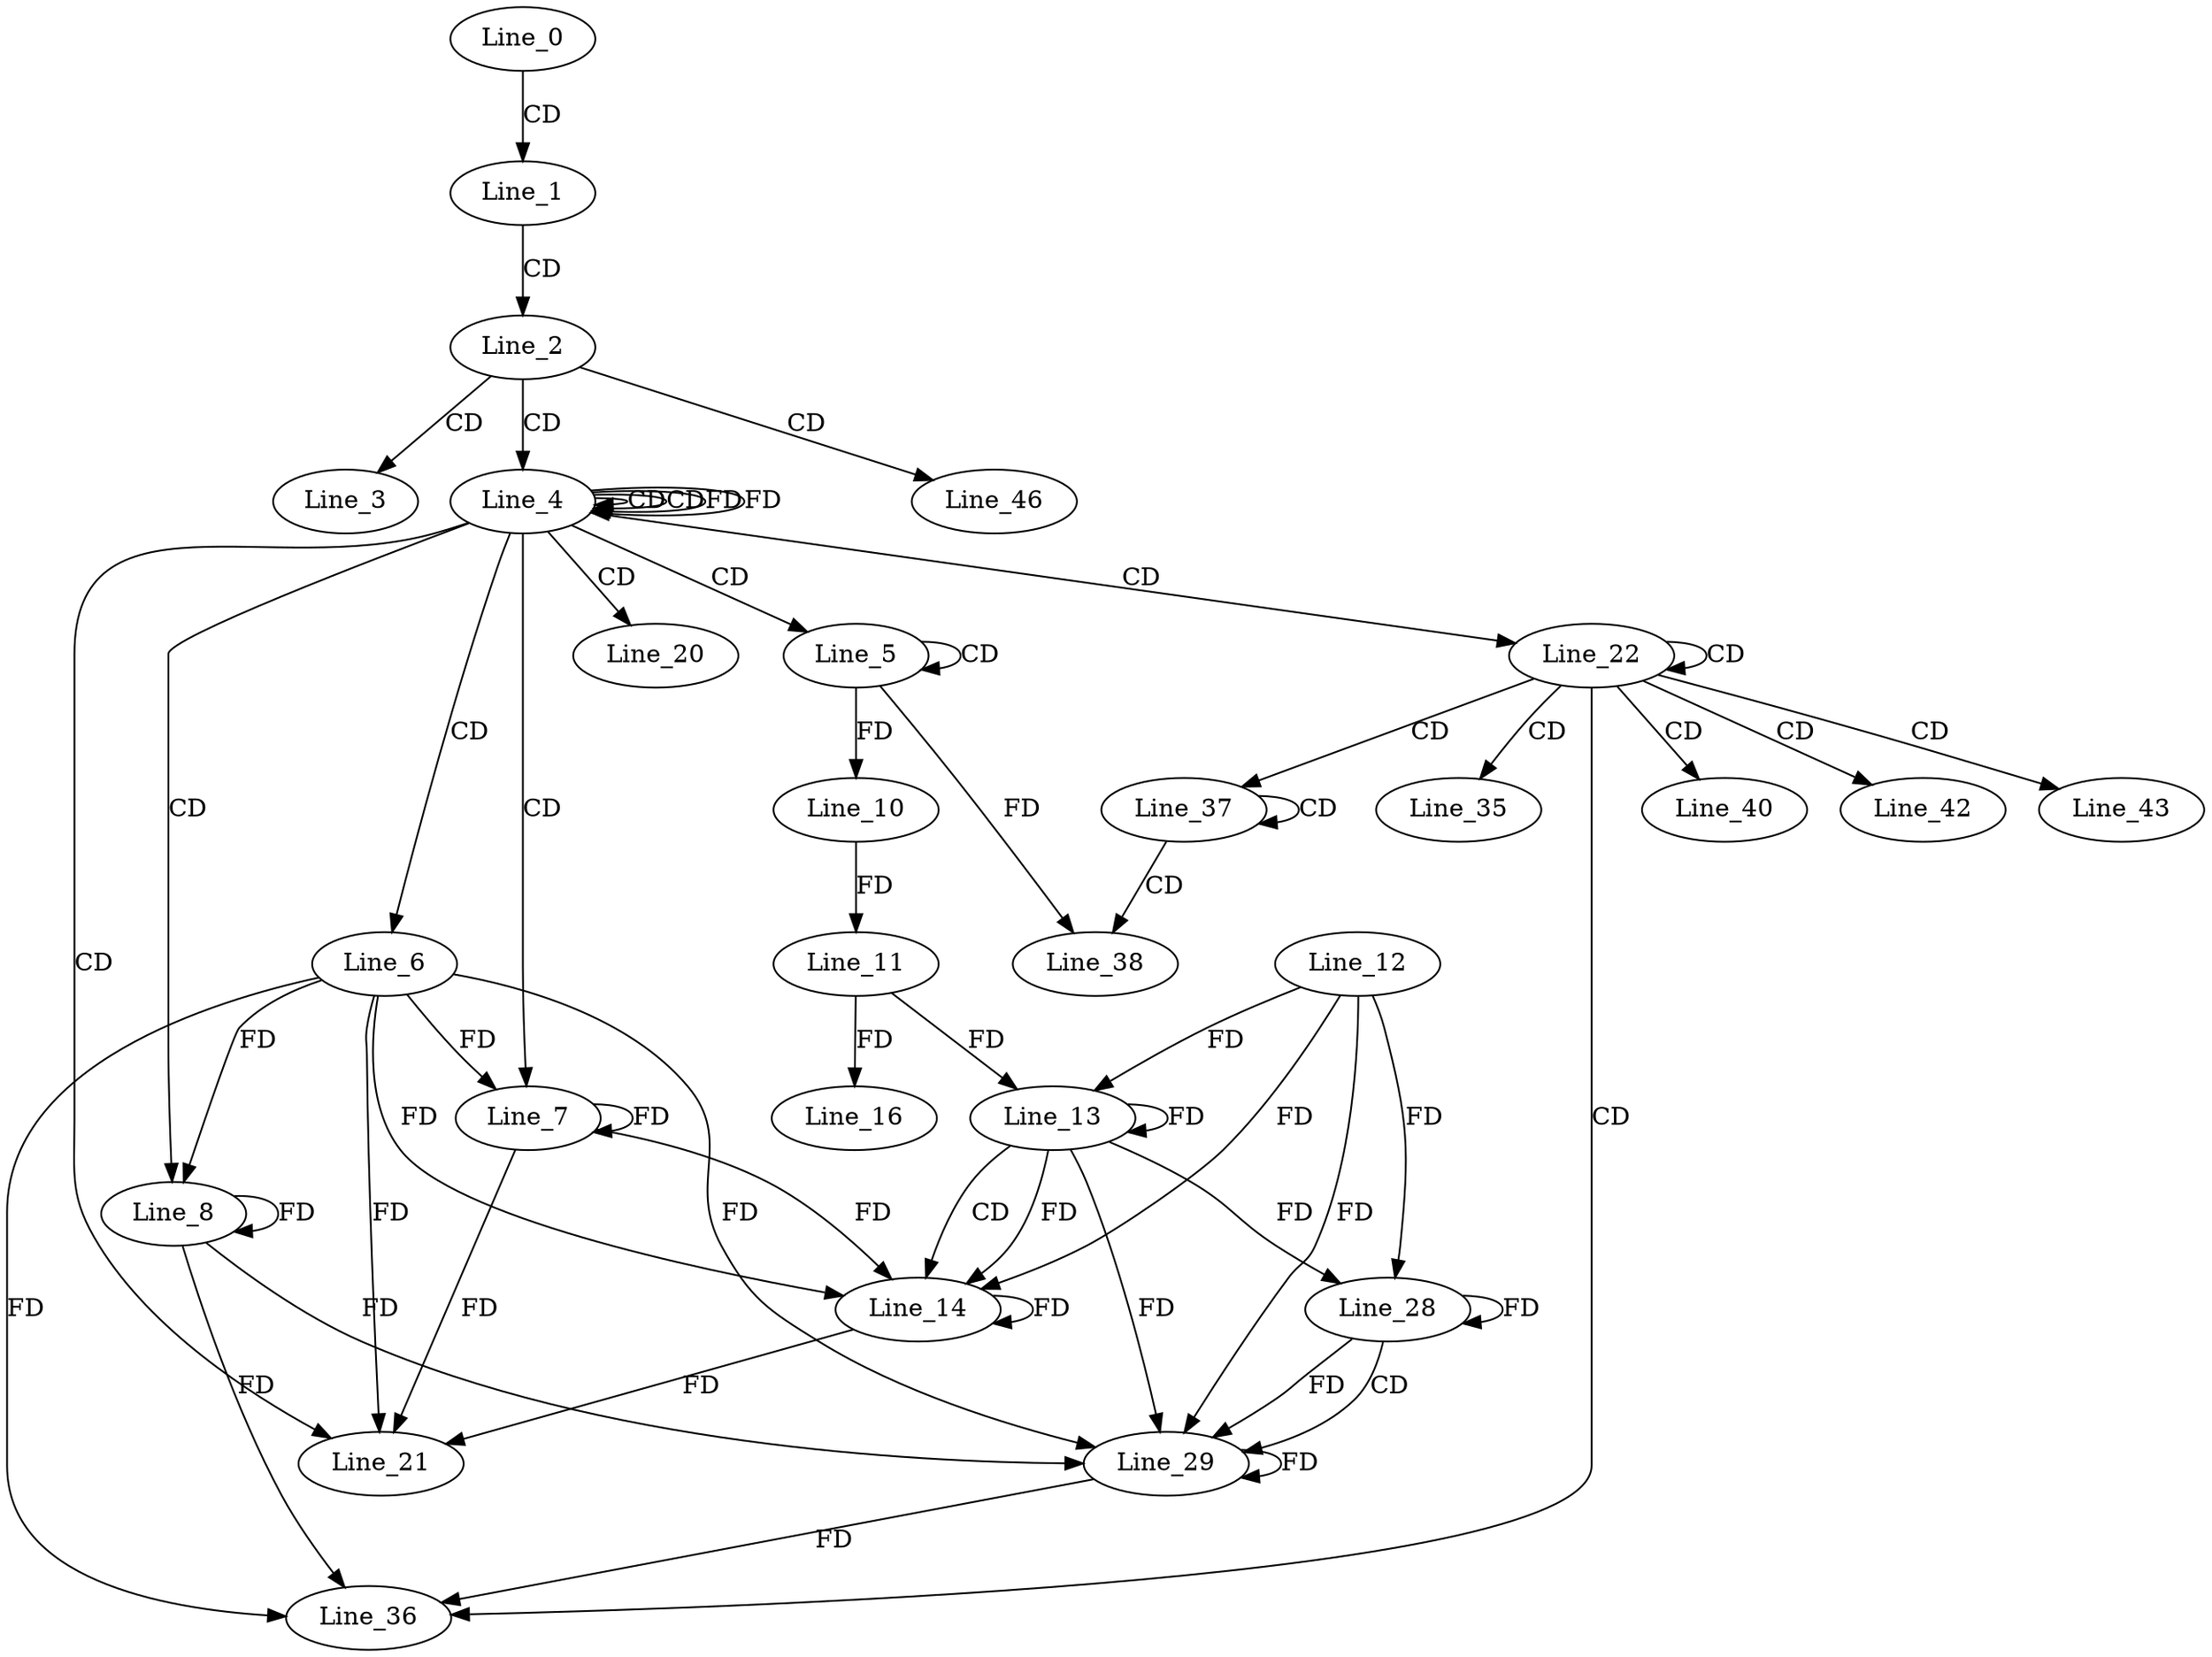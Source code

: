 digraph G {
  Line_0;
  Line_1;
  Line_2;
  Line_3;
  Line_4;
  Line_4;
  Line_4;
  Line_5;
  Line_5;
  Line_6;
  Line_7;
  Line_8;
  Line_10;
  Line_10;
  Line_11;
  Line_13;
  Line_12;
  Line_13;
  Line_11;
  Line_13;
  Line_14;
  Line_16;
  Line_20;
  Line_21;
  Line_22;
  Line_22;
  Line_28;
  Line_28;
  Line_28;
  Line_29;
  Line_35;
  Line_36;
  Line_37;
  Line_37;
  Line_38;
  Line_38;
  Line_40;
  Line_42;
  Line_43;
  Line_46;
  Line_0 -> Line_1 [ label="CD" ];
  Line_1 -> Line_2 [ label="CD" ];
  Line_2 -> Line_3 [ label="CD" ];
  Line_2 -> Line_4 [ label="CD" ];
  Line_4 -> Line_4 [ label="CD" ];
  Line_4 -> Line_4 [ label="CD" ];
  Line_4 -> Line_4 [ label="FD" ];
  Line_4 -> Line_5 [ label="CD" ];
  Line_5 -> Line_5 [ label="CD" ];
  Line_4 -> Line_6 [ label="CD" ];
  Line_4 -> Line_7 [ label="CD" ];
  Line_6 -> Line_7 [ label="FD" ];
  Line_7 -> Line_7 [ label="FD" ];
  Line_4 -> Line_8 [ label="CD" ];
  Line_6 -> Line_8 [ label="FD" ];
  Line_8 -> Line_8 [ label="FD" ];
  Line_5 -> Line_10 [ label="FD" ];
  Line_10 -> Line_11 [ label="FD" ];
  Line_13 -> Line_13 [ label="FD" ];
  Line_12 -> Line_13 [ label="FD" ];
  Line_11 -> Line_13 [ label="FD" ];
  Line_13 -> Line_14 [ label="CD" ];
  Line_14 -> Line_14 [ label="FD" ];
  Line_6 -> Line_14 [ label="FD" ];
  Line_7 -> Line_14 [ label="FD" ];
  Line_13 -> Line_14 [ label="FD" ];
  Line_12 -> Line_14 [ label="FD" ];
  Line_11 -> Line_16 [ label="FD" ];
  Line_4 -> Line_20 [ label="CD" ];
  Line_4 -> Line_21 [ label="CD" ];
  Line_14 -> Line_21 [ label="FD" ];
  Line_6 -> Line_21 [ label="FD" ];
  Line_7 -> Line_21 [ label="FD" ];
  Line_4 -> Line_22 [ label="CD" ];
  Line_22 -> Line_22 [ label="CD" ];
  Line_28 -> Line_28 [ label="FD" ];
  Line_13 -> Line_28 [ label="FD" ];
  Line_12 -> Line_28 [ label="FD" ];
  Line_28 -> Line_29 [ label="CD" ];
  Line_29 -> Line_29 [ label="FD" ];
  Line_6 -> Line_29 [ label="FD" ];
  Line_8 -> Line_29 [ label="FD" ];
  Line_28 -> Line_29 [ label="FD" ];
  Line_13 -> Line_29 [ label="FD" ];
  Line_12 -> Line_29 [ label="FD" ];
  Line_22 -> Line_35 [ label="CD" ];
  Line_22 -> Line_36 [ label="CD" ];
  Line_29 -> Line_36 [ label="FD" ];
  Line_6 -> Line_36 [ label="FD" ];
  Line_8 -> Line_36 [ label="FD" ];
  Line_22 -> Line_37 [ label="CD" ];
  Line_37 -> Line_37 [ label="CD" ];
  Line_37 -> Line_38 [ label="CD" ];
  Line_5 -> Line_38 [ label="FD" ];
  Line_22 -> Line_40 [ label="CD" ];
  Line_22 -> Line_42 [ label="CD" ];
  Line_22 -> Line_43 [ label="CD" ];
  Line_2 -> Line_46 [ label="CD" ];
  Line_4 -> Line_4 [ label="FD" ];
}
